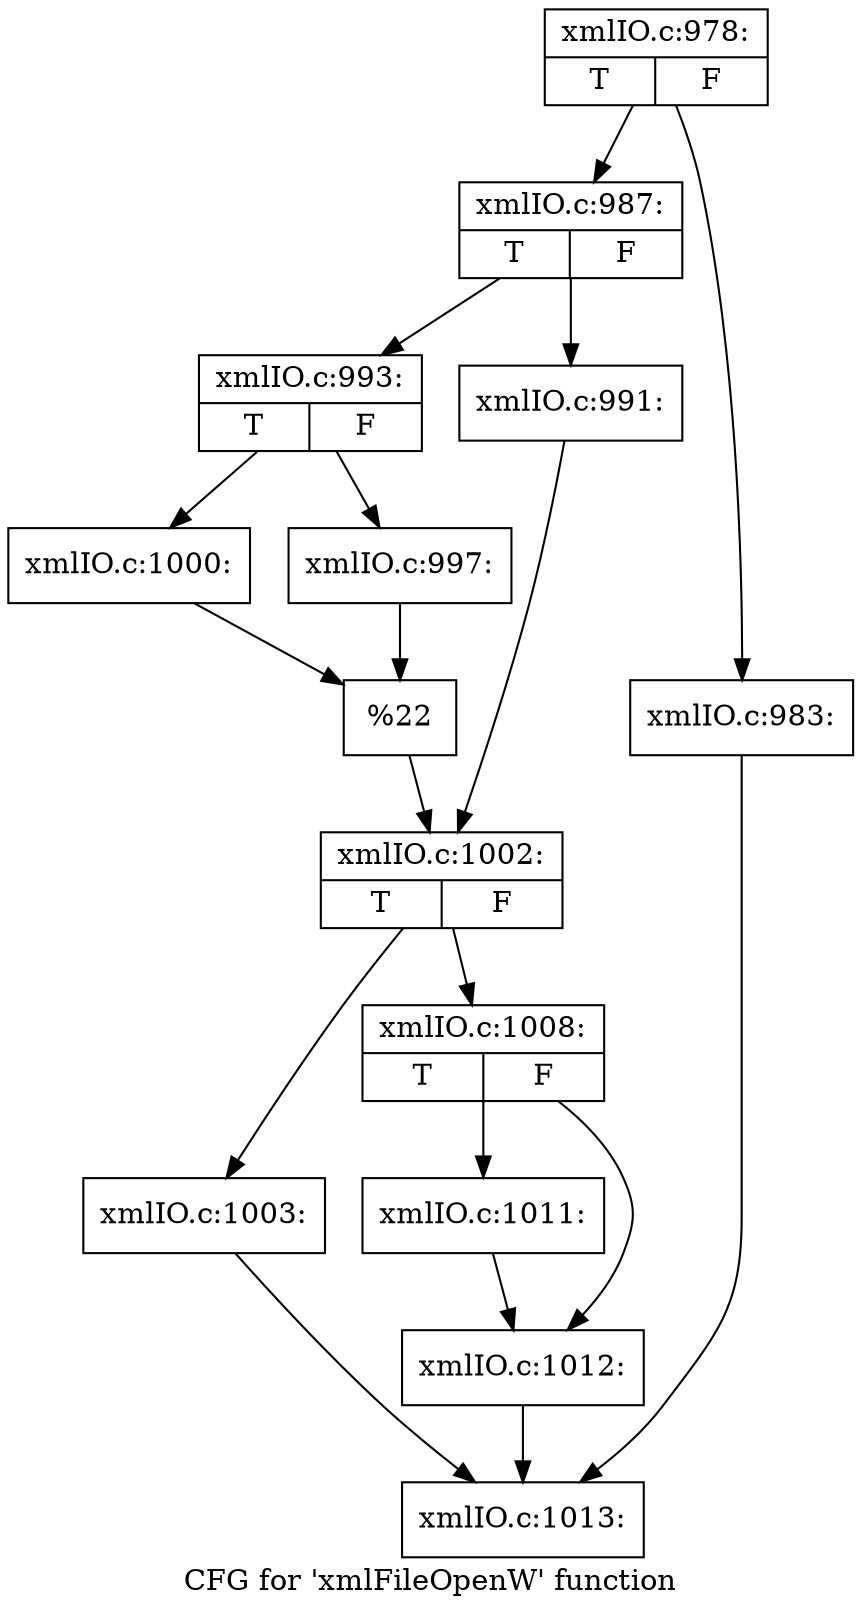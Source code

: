 digraph "CFG for 'xmlFileOpenW' function" {
	label="CFG for 'xmlFileOpenW' function";

	Node0x539eff0 [shape=record,label="{xmlIO.c:978:|{<s0>T|<s1>F}}"];
	Node0x539eff0 -> Node0x53a7970;
	Node0x539eff0 -> Node0x53a7920;
	Node0x53a7920 [shape=record,label="{xmlIO.c:983:}"];
	Node0x53a7920 -> Node0x53a4510;
	Node0x53a7970 [shape=record,label="{xmlIO.c:987:|{<s0>T|<s1>F}}"];
	Node0x53a7970 -> Node0x53a8240;
	Node0x53a7970 -> Node0x53a81a0;
	Node0x53a81a0 [shape=record,label="{xmlIO.c:991:}"];
	Node0x53a81a0 -> Node0x53a81f0;
	Node0x53a8240 [shape=record,label="{xmlIO.c:993:|{<s0>T|<s1>F}}"];
	Node0x53a8240 -> Node0x53a89e0;
	Node0x53a8240 -> Node0x53a8940;
	Node0x53a8940 [shape=record,label="{xmlIO.c:997:}"];
	Node0x53a8940 -> Node0x53a8990;
	Node0x53a89e0 [shape=record,label="{xmlIO.c:1000:}"];
	Node0x53a89e0 -> Node0x53a8990;
	Node0x53a8990 [shape=record,label="{%22}"];
	Node0x53a8990 -> Node0x53a81f0;
	Node0x53a81f0 [shape=record,label="{xmlIO.c:1002:|{<s0>T|<s1>F}}"];
	Node0x53a81f0 -> Node0x53a94a0;
	Node0x53a81f0 -> Node0x53a94f0;
	Node0x53a94a0 [shape=record,label="{xmlIO.c:1003:}"];
	Node0x53a94a0 -> Node0x53a4510;
	Node0x53a94f0 [shape=record,label="{xmlIO.c:1008:|{<s0>T|<s1>F}}"];
	Node0x53a94f0 -> Node0x53a9d70;
	Node0x53a94f0 -> Node0x53a9dc0;
	Node0x53a9d70 [shape=record,label="{xmlIO.c:1011:}"];
	Node0x53a9d70 -> Node0x53a9dc0;
	Node0x53a9dc0 [shape=record,label="{xmlIO.c:1012:}"];
	Node0x53a9dc0 -> Node0x53a4510;
	Node0x53a4510 [shape=record,label="{xmlIO.c:1013:}"];
}
